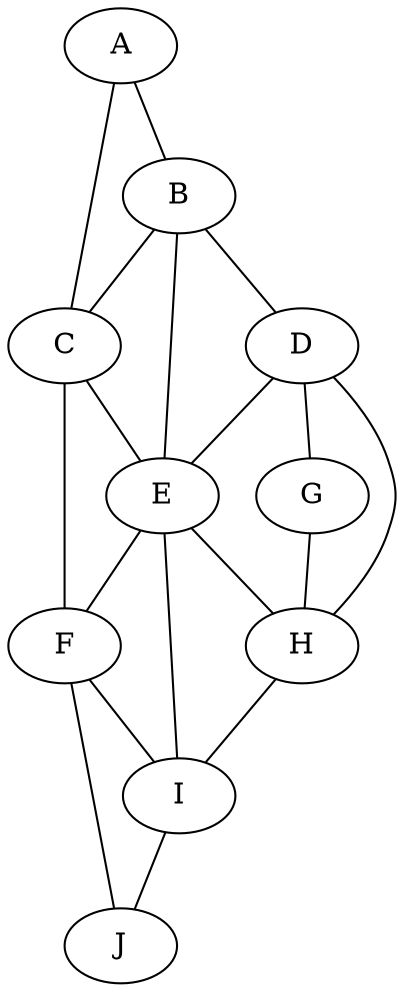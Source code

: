 graph "" {
	A	 [index=0,
		pos="0.6933849636398424,0.7055719804945063"];
	B	 [index=1,
		pos="0.6937921561266213,0.6960147817556962"];
	A -- B [key=0];
C [index=2,
	pos="0.68354262388307,0.7040296961559152"];
A -- C [key=0];
B -- C [key=0];
D [index=3,
pos="0.6983650117456048,0.6818784822736337"];
B -- D [key=0];
E [index=4,
pos="0.6798675515307872,0.6873487157129986"];
B -- E [key=0];
C -- E [key=0];
F [index=5,
pos="0.666056173472976,0.7042154020373624"];
C -- F [key=0];
D -- E [key=0];
G [index=6,
pos="0.7090960720063336,0.6683154758206071"];
D -- G [key=0];
H [index=7,
pos="0.6860430986141983,0.6611371324914085"];
D -- H [key=0];
E -- F [key=0];
E -- H [key=0];
I [index=8,
pos="0.6512293996995676,0.6773003229187884"];
E -- I [key=0];
F -- I [key=0];
J [index=9,
pos="0.6419588462248627,0.7108324760573947"];
F -- J [key=0];
G -- H [key=0];
H -- I [key=0];
I -- J [key=0];
}
